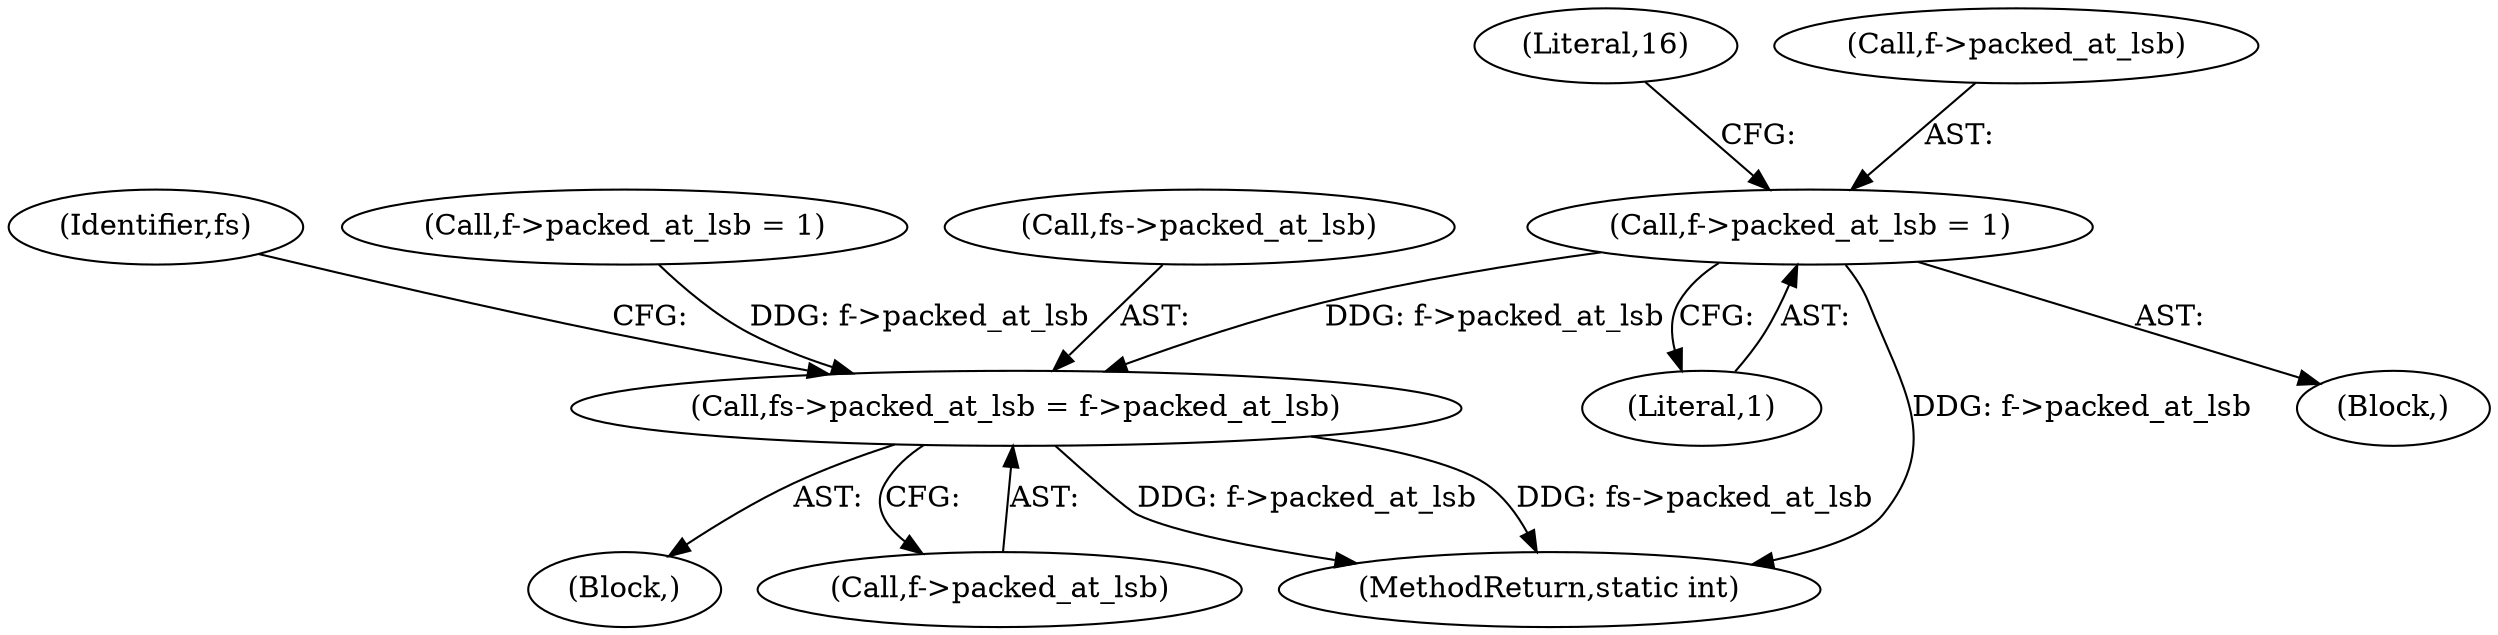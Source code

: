 digraph "0_FFmpeg_547d690d676064069d44703a1917e0dab7e33445@pointer" {
"1000536" [label="(Call,f->packed_at_lsb = 1)"];
"1000938" [label="(Call,fs->packed_at_lsb = f->packed_at_lsb)"];
"1000938" [label="(Call,fs->packed_at_lsb = f->packed_at_lsb)"];
"1000947" [label="(Identifier,fs)"];
"1001241" [label="(MethodReturn,static int)"];
"1000544" [label="(Literal,16)"];
"1000922" [label="(Block,)"];
"1000942" [label="(Call,f->packed_at_lsb)"];
"1000537" [label="(Call,f->packed_at_lsb)"];
"1000536" [label="(Call,f->packed_at_lsb = 1)"];
"1000535" [label="(Block,)"];
"1000473" [label="(Call,f->packed_at_lsb = 1)"];
"1000939" [label="(Call,fs->packed_at_lsb)"];
"1000540" [label="(Literal,1)"];
"1000536" -> "1000535"  [label="AST: "];
"1000536" -> "1000540"  [label="CFG: "];
"1000537" -> "1000536"  [label="AST: "];
"1000540" -> "1000536"  [label="AST: "];
"1000544" -> "1000536"  [label="CFG: "];
"1000536" -> "1001241"  [label="DDG: f->packed_at_lsb"];
"1000536" -> "1000938"  [label="DDG: f->packed_at_lsb"];
"1000938" -> "1000922"  [label="AST: "];
"1000938" -> "1000942"  [label="CFG: "];
"1000939" -> "1000938"  [label="AST: "];
"1000942" -> "1000938"  [label="AST: "];
"1000947" -> "1000938"  [label="CFG: "];
"1000938" -> "1001241"  [label="DDG: fs->packed_at_lsb"];
"1000938" -> "1001241"  [label="DDG: f->packed_at_lsb"];
"1000473" -> "1000938"  [label="DDG: f->packed_at_lsb"];
}

